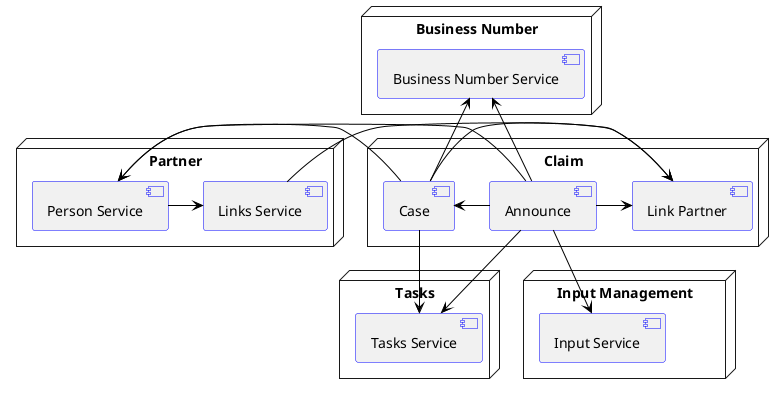 @startuml
skinparam componentStyle uml2
skinparam component {
    ArrowColor black
    BorderColor blue
}
node "Business Number" as bn {
    [Business Number Service] as bns
}
node "Partner" as pdv {
    [Person Service] as ps
    [Links Service] as ls

    ps -> ls
}
node "Tasks" as tasks {
    [Tasks Service] as ts
}
node "Input Management" as im {
    [Input Service] as is
}
node "Claim" as main {
    [Announce] as a
    [Case] as c
    [Link Partner] as lp

    a -> c
    a -up-> bns
    a -left-> ps
    a -down-> ts
    c -> lp
    a -> lp
    lp <- ls
    a -down-> is
    c -> ts
    c -> bns
    c -> ps
}
@enduml

